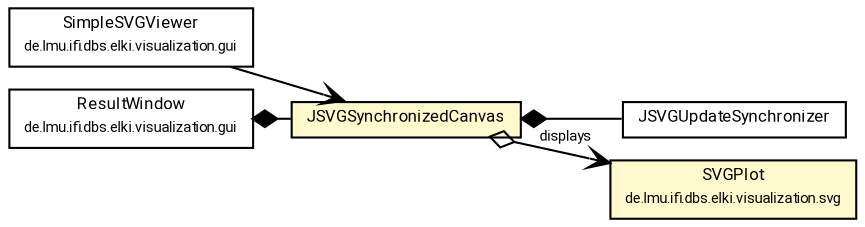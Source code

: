 #!/usr/local/bin/dot
#
# Class diagram 
# Generated by UMLGraph version R5_7_2-60-g0e99a6 (http://www.spinellis.gr/umlgraph/)
#

digraph G {
	graph [fontnames="svg"]
	edge [fontname="Roboto",fontsize=7,labelfontname="Roboto",labelfontsize=7,color="black"];
	node [fontname="Roboto",fontcolor="black",fontsize=8,shape=plaintext,margin=0,width=0,height=0];
	nodesep=0.15;
	ranksep=0.25;
	rankdir=LR;
	// de.lmu.ifi.dbs.elki.visualization.batikutil.JSVGUpdateSynchronizer
	c5550054 [label=<<table title="de.lmu.ifi.dbs.elki.visualization.batikutil.JSVGUpdateSynchronizer" border="0" cellborder="1" cellspacing="0" cellpadding="2" href="JSVGUpdateSynchronizer.html" target="_parent">
		<tr><td><table border="0" cellspacing="0" cellpadding="1">
		<tr><td align="center" balign="center"> <font face="Roboto">JSVGUpdateSynchronizer</font> </td></tr>
		</table></td></tr>
		</table>>, URL="JSVGUpdateSynchronizer.html"];
	// de.lmu.ifi.dbs.elki.visualization.batikutil.JSVGSynchronizedCanvas
	c5550064 [label=<<table title="de.lmu.ifi.dbs.elki.visualization.batikutil.JSVGSynchronizedCanvas" border="0" cellborder="1" cellspacing="0" cellpadding="2" bgcolor="lemonChiffon" href="JSVGSynchronizedCanvas.html" target="_parent">
		<tr><td><table border="0" cellspacing="0" cellpadding="1">
		<tr><td align="center" balign="center"> <font face="Roboto">JSVGSynchronizedCanvas</font> </td></tr>
		</table></td></tr>
		</table>>, URL="JSVGSynchronizedCanvas.html"];
	// de.lmu.ifi.dbs.elki.visualization.svg.SVGPlot
	c5550073 [label=<<table title="de.lmu.ifi.dbs.elki.visualization.svg.SVGPlot" border="0" cellborder="1" cellspacing="0" cellpadding="2" bgcolor="LemonChiffon" href="../svg/SVGPlot.html" target="_parent">
		<tr><td><table border="0" cellspacing="0" cellpadding="1">
		<tr><td align="center" balign="center"> <font face="Roboto">SVGPlot</font> </td></tr>
		<tr><td align="center" balign="center"> <font face="Roboto" point-size="7.0">de.lmu.ifi.dbs.elki.visualization.svg</font> </td></tr>
		</table></td></tr>
		</table>>, URL="../svg/SVGPlot.html"];
	// de.lmu.ifi.dbs.elki.visualization.gui.SimpleSVGViewer
	c5550083 [label=<<table title="de.lmu.ifi.dbs.elki.visualization.gui.SimpleSVGViewer" border="0" cellborder="1" cellspacing="0" cellpadding="2" href="../gui/SimpleSVGViewer.html" target="_parent">
		<tr><td><table border="0" cellspacing="0" cellpadding="1">
		<tr><td align="center" balign="center"> <font face="Roboto">SimpleSVGViewer</font> </td></tr>
		<tr><td align="center" balign="center"> <font face="Roboto" point-size="7.0">de.lmu.ifi.dbs.elki.visualization.gui</font> </td></tr>
		</table></td></tr>
		</table>>, URL="../gui/SimpleSVGViewer.html"];
	// de.lmu.ifi.dbs.elki.visualization.gui.ResultWindow
	c5550087 [label=<<table title="de.lmu.ifi.dbs.elki.visualization.gui.ResultWindow" border="0" cellborder="1" cellspacing="0" cellpadding="2" href="../gui/ResultWindow.html" target="_parent">
		<tr><td><table border="0" cellspacing="0" cellpadding="1">
		<tr><td align="center" balign="center"> <font face="Roboto">ResultWindow</font> </td></tr>
		<tr><td align="center" balign="center"> <font face="Roboto" point-size="7.0">de.lmu.ifi.dbs.elki.visualization.gui</font> </td></tr>
		</table></td></tr>
		</table>>, URL="../gui/ResultWindow.html"];
	// de.lmu.ifi.dbs.elki.visualization.batikutil.JSVGSynchronizedCanvas composed de.lmu.ifi.dbs.elki.visualization.batikutil.JSVGUpdateSynchronizer
	c5550064 -> c5550054 [arrowhead=none,arrowtail=diamond,dir=back,weight=6];
	// de.lmu.ifi.dbs.elki.visualization.batikutil.JSVGSynchronizedCanvas navhas de.lmu.ifi.dbs.elki.visualization.svg.SVGPlot
	c5550064 -> c5550073 [arrowhead=open,arrowtail=ediamond,dir=both,weight=3,label="displays"];
	// de.lmu.ifi.dbs.elki.visualization.gui.ResultWindow composed de.lmu.ifi.dbs.elki.visualization.batikutil.JSVGSynchronizedCanvas
	c5550087 -> c5550064 [arrowhead=none,arrowtail=diamond,dir=back,weight=6];
	// de.lmu.ifi.dbs.elki.visualization.gui.SimpleSVGViewer navassoc de.lmu.ifi.dbs.elki.visualization.batikutil.JSVGSynchronizedCanvas
	c5550083 -> c5550064 [arrowhead=open,weight=1];
}

